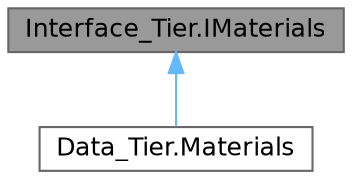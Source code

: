 digraph "Interface_Tier.IMaterials"
{
 // LATEX_PDF_SIZE
  bgcolor="transparent";
  edge [fontname=Helvetica,fontsize=12,labelfontname=Helvetica,labelfontsize=10];
  node [fontname=Helvetica,fontsize=12,shape=box,height=0.2,width=0.4];
  Node1 [id="Node000001",label="Interface_Tier.IMaterials",height=0.2,width=0.4,color="gray40", fillcolor="grey60", style="filled", fontcolor="black",tooltip="Methods to implement in the materials class."];
  Node1 -> Node2 [id="edge1_Node000001_Node000002",dir="back",color="steelblue1",style="solid",tooltip=" "];
  Node2 [id="Node000002",label="Data_Tier.Materials",height=0.2,width=0.4,color="gray40", fillcolor="white", style="filled",URL="$class_data___tier_1_1_materials.html",tooltip="Singleton class that manages the materials in the system. Allows adding, checking,..."];
}
